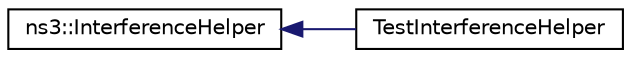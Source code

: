 digraph "Graphical Class Hierarchy"
{
 // LATEX_PDF_SIZE
  edge [fontname="Helvetica",fontsize="10",labelfontname="Helvetica",labelfontsize="10"];
  node [fontname="Helvetica",fontsize="10",shape=record];
  rankdir="LR";
  Node0 [label="ns3::InterferenceHelper",height=0.2,width=0.4,color="black", fillcolor="white", style="filled",URL="$classns3_1_1_interference_helper.html",tooltip="handles interference calculations"];
  Node0 -> Node1 [dir="back",color="midnightblue",fontsize="10",style="solid",fontname="Helvetica"];
  Node1 [label="TestInterferenceHelper",height=0.2,width=0.4,color="black", fillcolor="white", style="filled",URL="$class_test_interference_helper.html",tooltip=" "];
}
